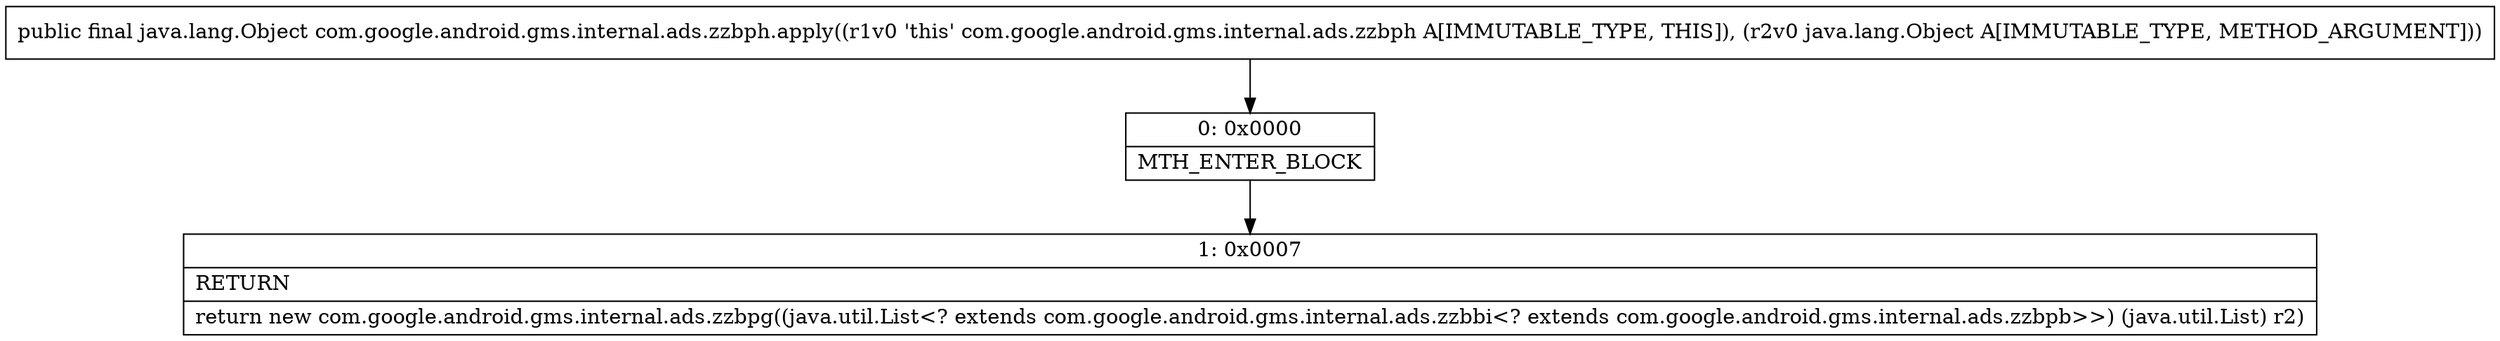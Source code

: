 digraph "CFG forcom.google.android.gms.internal.ads.zzbph.apply(Ljava\/lang\/Object;)Ljava\/lang\/Object;" {
Node_0 [shape=record,label="{0\:\ 0x0000|MTH_ENTER_BLOCK\l}"];
Node_1 [shape=record,label="{1\:\ 0x0007|RETURN\l|return new com.google.android.gms.internal.ads.zzbpg((java.util.List\<? extends com.google.android.gms.internal.ads.zzbbi\<? extends com.google.android.gms.internal.ads.zzbpb\>\>) (java.util.List) r2)\l}"];
MethodNode[shape=record,label="{public final java.lang.Object com.google.android.gms.internal.ads.zzbph.apply((r1v0 'this' com.google.android.gms.internal.ads.zzbph A[IMMUTABLE_TYPE, THIS]), (r2v0 java.lang.Object A[IMMUTABLE_TYPE, METHOD_ARGUMENT])) }"];
MethodNode -> Node_0;
Node_0 -> Node_1;
}

